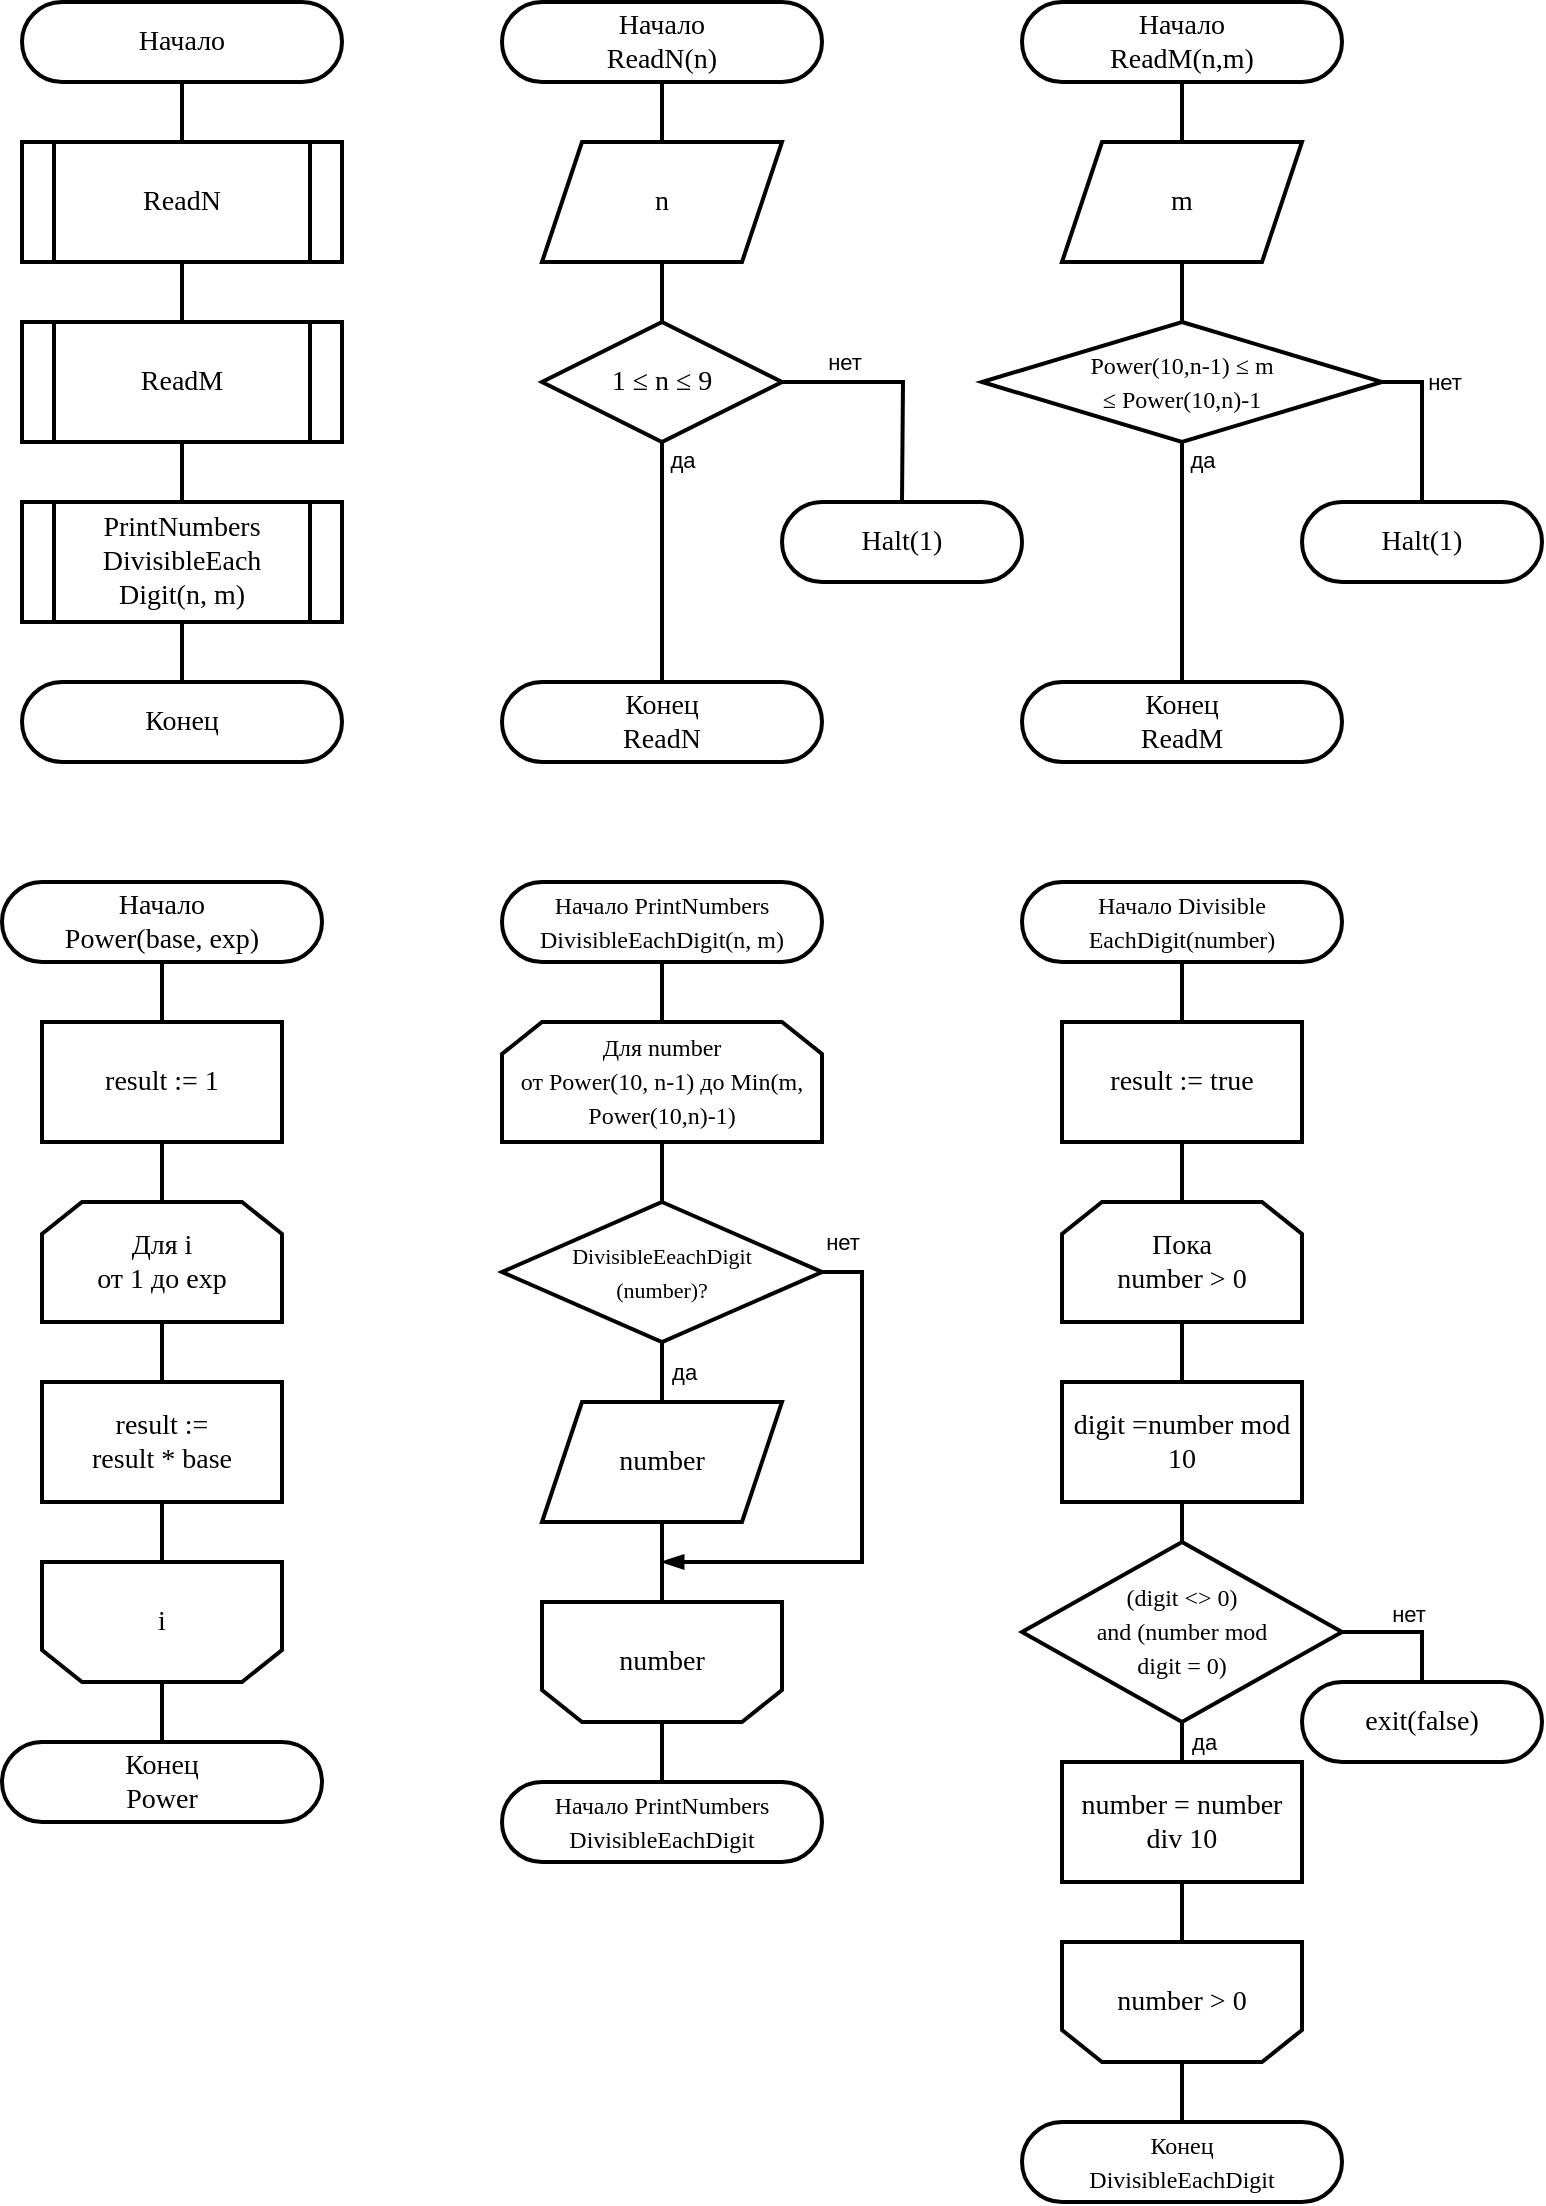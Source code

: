 <mxfile version="22.0.5" type="onedrive">
  <diagram name="Страница — 1" id="e3vdfogCyHNRW3Y8wr0f">
    <mxGraphModel grid="1" page="1" gridSize="10" guides="1" tooltips="1" connect="1" arrows="1" fold="1" pageScale="1" pageWidth="827" pageHeight="1169" math="0" shadow="0">
      <root>
        <mxCell id="0" />
        <mxCell id="1" parent="0" />
        <mxCell id="vNzNpvLKVJQU--noQ7Qk-22" value="" style="edgeStyle=orthogonalEdgeStyle;shape=connector;rounded=0;orthogonalLoop=1;jettySize=auto;html=1;labelBackgroundColor=default;strokeColor=default;strokeWidth=2;align=center;verticalAlign=middle;fontFamily=Helvetica;fontSize=11;fontColor=default;endArrow=none;endFill=0;" edge="1" parent="1" source="vNzNpvLKVJQU--noQ7Qk-1" target="vNzNpvLKVJQU--noQ7Qk-4">
          <mxGeometry relative="1" as="geometry" />
        </mxCell>
        <mxCell id="vNzNpvLKVJQU--noQ7Qk-1" value="Начало" style="rounded=1;whiteSpace=wrap;html=1;arcSize=50;absoluteArcSize=0;strokeWidth=2;fontSize=14;fontFamily=Verdana;" vertex="1" parent="1">
          <mxGeometry x="40" y="40" width="160" height="40" as="geometry" />
        </mxCell>
        <mxCell id="vNzNpvLKVJQU--noQ7Qk-2" value="Конец" style="rounded=1;whiteSpace=wrap;html=1;arcSize=50;absoluteArcSize=0;strokeWidth=2;fontSize=14;fontFamily=Verdana;" vertex="1" parent="1">
          <mxGeometry x="40" y="380" width="160" height="40" as="geometry" />
        </mxCell>
        <mxCell id="vNzNpvLKVJQU--noQ7Qk-23" value="" style="edgeStyle=orthogonalEdgeStyle;shape=connector;rounded=0;orthogonalLoop=1;jettySize=auto;html=1;labelBackgroundColor=default;strokeColor=default;strokeWidth=2;align=center;verticalAlign=middle;fontFamily=Helvetica;fontSize=11;fontColor=default;endArrow=none;endFill=0;" edge="1" parent="1" source="vNzNpvLKVJQU--noQ7Qk-4" target="vNzNpvLKVJQU--noQ7Qk-5">
          <mxGeometry relative="1" as="geometry" />
        </mxCell>
        <mxCell id="vNzNpvLKVJQU--noQ7Qk-4" value="ReadN" style="shape=process;whiteSpace=wrap;html=1;backgroundOutline=1;strokeWidth=2;fontSize=14;fontFamily=Verdana;" vertex="1" parent="1">
          <mxGeometry x="40" y="110" width="160" height="60" as="geometry" />
        </mxCell>
        <mxCell id="vNzNpvLKVJQU--noQ7Qk-24" value="" style="edgeStyle=orthogonalEdgeStyle;shape=connector;rounded=0;orthogonalLoop=1;jettySize=auto;html=1;labelBackgroundColor=default;strokeColor=default;strokeWidth=2;align=center;verticalAlign=middle;fontFamily=Helvetica;fontSize=11;fontColor=default;endArrow=none;endFill=0;" edge="1" parent="1" source="vNzNpvLKVJQU--noQ7Qk-5" target="vNzNpvLKVJQU--noQ7Qk-21">
          <mxGeometry relative="1" as="geometry" />
        </mxCell>
        <mxCell id="vNzNpvLKVJQU--noQ7Qk-5" value="ReadM" style="shape=process;whiteSpace=wrap;html=1;backgroundOutline=1;strokeWidth=2;fontSize=14;fontFamily=Verdana;" vertex="1" parent="1">
          <mxGeometry x="40" y="200" width="160" height="60" as="geometry" />
        </mxCell>
        <mxCell id="vNzNpvLKVJQU--noQ7Qk-16" value="" style="edgeStyle=orthogonalEdgeStyle;shape=connector;rounded=0;orthogonalLoop=1;jettySize=auto;html=1;labelBackgroundColor=default;strokeColor=default;strokeWidth=2;align=center;verticalAlign=middle;fontFamily=Helvetica;fontSize=11;fontColor=default;endArrow=none;endFill=0;" edge="1" parent="1" source="vNzNpvLKVJQU--noQ7Qk-6" target="vNzNpvLKVJQU--noQ7Qk-8">
          <mxGeometry relative="1" as="geometry" />
        </mxCell>
        <mxCell id="vNzNpvLKVJQU--noQ7Qk-6" value="Начало&lt;br&gt;Power(base, exp)" style="rounded=1;whiteSpace=wrap;html=1;arcSize=50;absoluteArcSize=0;strokeWidth=2;fontSize=14;fontFamily=Verdana;" vertex="1" parent="1">
          <mxGeometry x="30" y="480" width="160" height="40" as="geometry" />
        </mxCell>
        <mxCell id="vNzNpvLKVJQU--noQ7Qk-7" value="Конец&lt;br&gt;Power" style="rounded=1;whiteSpace=wrap;html=1;arcSize=50;absoluteArcSize=0;strokeWidth=2;fontSize=14;fontFamily=Verdana;" vertex="1" parent="1">
          <mxGeometry x="30" y="910" width="160" height="40" as="geometry" />
        </mxCell>
        <mxCell id="vNzNpvLKVJQU--noQ7Qk-17" value="" style="edgeStyle=orthogonalEdgeStyle;shape=connector;rounded=0;orthogonalLoop=1;jettySize=auto;html=1;labelBackgroundColor=default;strokeColor=default;strokeWidth=2;align=center;verticalAlign=middle;fontFamily=Helvetica;fontSize=11;fontColor=default;endArrow=none;endFill=0;" edge="1" parent="1" source="vNzNpvLKVJQU--noQ7Qk-8" target="vNzNpvLKVJQU--noQ7Qk-9">
          <mxGeometry relative="1" as="geometry" />
        </mxCell>
        <mxCell id="vNzNpvLKVJQU--noQ7Qk-8" value="result := 1" style="rounded=0;whiteSpace=wrap;html=1;strokeWidth=2;fontSize=14;fontFamily=Verdana;" vertex="1" parent="1">
          <mxGeometry x="50" y="550" width="120" height="60" as="geometry" />
        </mxCell>
        <mxCell id="vNzNpvLKVJQU--noQ7Qk-18" value="" style="edgeStyle=orthogonalEdgeStyle;shape=connector;rounded=0;orthogonalLoop=1;jettySize=auto;html=1;labelBackgroundColor=default;strokeColor=default;strokeWidth=2;align=center;verticalAlign=middle;fontFamily=Helvetica;fontSize=11;fontColor=default;endArrow=none;endFill=0;" edge="1" parent="1" source="vNzNpvLKVJQU--noQ7Qk-9" target="vNzNpvLKVJQU--noQ7Qk-10">
          <mxGeometry relative="1" as="geometry" />
        </mxCell>
        <mxCell id="vNzNpvLKVJQU--noQ7Qk-9" value="Для i&lt;br&gt;от 1 до exp" style="shape=loopLimit;whiteSpace=wrap;html=1;strokeWidth=2;fontSize=14;fontFamily=Verdana;" vertex="1" parent="1">
          <mxGeometry x="50" y="640" width="120" height="60" as="geometry" />
        </mxCell>
        <mxCell id="vNzNpvLKVJQU--noQ7Qk-19" value="" style="edgeStyle=orthogonalEdgeStyle;shape=connector;rounded=0;orthogonalLoop=1;jettySize=auto;html=1;labelBackgroundColor=default;strokeColor=default;strokeWidth=2;align=center;verticalAlign=middle;fontFamily=Helvetica;fontSize=11;fontColor=default;endArrow=none;endFill=0;" edge="1" parent="1" source="vNzNpvLKVJQU--noQ7Qk-10" target="vNzNpvLKVJQU--noQ7Qk-11">
          <mxGeometry relative="1" as="geometry" />
        </mxCell>
        <mxCell id="vNzNpvLKVJQU--noQ7Qk-10" value="result :=&lt;br&gt;result * base" style="rounded=0;whiteSpace=wrap;html=1;strokeWidth=2;fontSize=14;fontFamily=Verdana;" vertex="1" parent="1">
          <mxGeometry x="50" y="730" width="120" height="60" as="geometry" />
        </mxCell>
        <mxCell id="vNzNpvLKVJQU--noQ7Qk-20" value="" style="edgeStyle=orthogonalEdgeStyle;shape=connector;rounded=0;orthogonalLoop=1;jettySize=auto;html=1;labelBackgroundColor=default;strokeColor=default;strokeWidth=2;align=center;verticalAlign=middle;fontFamily=Helvetica;fontSize=11;fontColor=default;endArrow=none;endFill=0;" edge="1" parent="1" source="vNzNpvLKVJQU--noQ7Qk-11" target="vNzNpvLKVJQU--noQ7Qk-7">
          <mxGeometry relative="1" as="geometry" />
        </mxCell>
        <mxCell id="vNzNpvLKVJQU--noQ7Qk-11" value="i" style="shape=loopLimit;whiteSpace=wrap;html=1;strokeWidth=2;fontSize=14;fontFamily=Verdana;direction=west;" vertex="1" parent="1">
          <mxGeometry x="50" y="820" width="120" height="60" as="geometry" />
        </mxCell>
        <mxCell id="vNzNpvLKVJQU--noQ7Qk-25" value="" style="edgeStyle=orthogonalEdgeStyle;shape=connector;rounded=0;orthogonalLoop=1;jettySize=auto;html=1;labelBackgroundColor=default;strokeColor=default;strokeWidth=2;align=center;verticalAlign=middle;fontFamily=Helvetica;fontSize=11;fontColor=default;endArrow=none;endFill=0;" edge="1" parent="1" source="vNzNpvLKVJQU--noQ7Qk-21" target="vNzNpvLKVJQU--noQ7Qk-2">
          <mxGeometry relative="1" as="geometry" />
        </mxCell>
        <mxCell id="vNzNpvLKVJQU--noQ7Qk-21" value="PrintNumbers&lt;br&gt;DivisibleEach&lt;br&gt;Digit(n, m)" style="shape=process;whiteSpace=wrap;html=1;backgroundOutline=1;strokeWidth=2;fontSize=14;fontFamily=Verdana;fontColor=default;" vertex="1" parent="1">
          <mxGeometry x="40" y="290" width="160" height="60" as="geometry" />
        </mxCell>
        <mxCell id="vNzNpvLKVJQU--noQ7Qk-31" value="" style="edgeStyle=orthogonalEdgeStyle;shape=connector;rounded=0;orthogonalLoop=1;jettySize=auto;html=1;labelBackgroundColor=default;strokeColor=default;strokeWidth=2;align=center;verticalAlign=middle;fontFamily=Helvetica;fontSize=11;fontColor=default;endArrow=none;endFill=0;" edge="1" parent="1" source="vNzNpvLKVJQU--noQ7Qk-26" target="vNzNpvLKVJQU--noQ7Qk-28">
          <mxGeometry relative="1" as="geometry" />
        </mxCell>
        <mxCell id="vNzNpvLKVJQU--noQ7Qk-26" value="Начало&lt;br&gt;ReadN(n)" style="rounded=1;whiteSpace=wrap;html=1;arcSize=50;absoluteArcSize=0;strokeWidth=2;fontSize=14;fontFamily=Verdana;" vertex="1" parent="1">
          <mxGeometry x="280" y="40" width="160" height="40" as="geometry" />
        </mxCell>
        <mxCell id="vNzNpvLKVJQU--noQ7Qk-27" value="Конец&lt;br&gt;ReadN" style="rounded=1;whiteSpace=wrap;html=1;arcSize=50;absoluteArcSize=0;strokeWidth=2;fontSize=14;fontFamily=Verdana;" vertex="1" parent="1">
          <mxGeometry x="280" y="380" width="160" height="40" as="geometry" />
        </mxCell>
        <mxCell id="vNzNpvLKVJQU--noQ7Qk-32" value="" style="edgeStyle=orthogonalEdgeStyle;shape=connector;rounded=0;orthogonalLoop=1;jettySize=auto;html=1;labelBackgroundColor=default;strokeColor=default;strokeWidth=2;align=center;verticalAlign=middle;fontFamily=Helvetica;fontSize=11;fontColor=default;endArrow=none;endFill=0;" edge="1" parent="1" source="vNzNpvLKVJQU--noQ7Qk-28" target="vNzNpvLKVJQU--noQ7Qk-29">
          <mxGeometry relative="1" as="geometry" />
        </mxCell>
        <mxCell id="vNzNpvLKVJQU--noQ7Qk-28" value="n" style="shape=parallelogram;perimeter=parallelogramPerimeter;whiteSpace=wrap;html=1;fixedSize=1;strokeWidth=2;fontSize=14;fontFamily=Verdana;fontColor=default;" vertex="1" parent="1">
          <mxGeometry x="300" y="110" width="120" height="60" as="geometry" />
        </mxCell>
        <mxCell id="vNzNpvLKVJQU--noQ7Qk-35" value="нет" style="edgeStyle=orthogonalEdgeStyle;shape=connector;rounded=0;orthogonalLoop=1;jettySize=auto;html=1;exitX=1;exitY=0.5;exitDx=0;exitDy=0;exitPerimeter=0;entryX=0.5;entryY=0;entryDx=0;entryDy=0;labelBackgroundColor=default;strokeColor=default;strokeWidth=2;align=center;verticalAlign=middle;fontFamily=Helvetica;fontSize=11;fontColor=default;endArrow=none;endFill=0;" edge="1" parent="1" source="vNzNpvLKVJQU--noQ7Qk-29">
          <mxGeometry x="-0.5" y="10" relative="1" as="geometry">
            <mxPoint x="480" y="290" as="targetPoint" />
            <mxPoint x="1" as="offset" />
          </mxGeometry>
        </mxCell>
        <mxCell id="vNzNpvLKVJQU--noQ7Qk-36" value="да" style="edgeStyle=orthogonalEdgeStyle;shape=connector;rounded=0;orthogonalLoop=1;jettySize=auto;html=1;exitX=0.5;exitY=1;exitDx=0;exitDy=0;exitPerimeter=0;entryX=0.5;entryY=0;entryDx=0;entryDy=0;labelBackgroundColor=default;strokeColor=default;strokeWidth=2;align=center;verticalAlign=middle;fontFamily=Helvetica;fontSize=11;fontColor=default;endArrow=none;endFill=0;" edge="1" parent="1" source="vNzNpvLKVJQU--noQ7Qk-29" target="vNzNpvLKVJQU--noQ7Qk-27">
          <mxGeometry x="-0.833" y="10" relative="1" as="geometry">
            <mxPoint y="-1" as="offset" />
          </mxGeometry>
        </mxCell>
        <mxCell id="vNzNpvLKVJQU--noQ7Qk-29" value="1&amp;nbsp;≤&amp;nbsp;n&amp;nbsp;≤&amp;nbsp;9" style="strokeWidth=2;fontSize=14;fontFamily=Verdana;html=1;shape=mxgraph.flowchart.decision;whiteSpace=wrap;fontColor=default;" vertex="1" parent="1">
          <mxGeometry x="300" y="200" width="120" height="60" as="geometry" />
        </mxCell>
        <mxCell id="vNzNpvLKVJQU--noQ7Qk-30" value="Halt(1)" style="rounded=1;whiteSpace=wrap;html=1;arcSize=50;absoluteArcSize=0;strokeWidth=2;fontSize=14;fontFamily=Verdana;fontColor=default;" vertex="1" parent="1">
          <mxGeometry x="420" y="290" width="120" height="40" as="geometry" />
        </mxCell>
        <mxCell id="vNzNpvLKVJQU--noQ7Qk-37" value="" style="edgeStyle=orthogonalEdgeStyle;shape=connector;rounded=0;orthogonalLoop=1;jettySize=auto;html=1;labelBackgroundColor=default;strokeColor=default;strokeWidth=2;align=center;verticalAlign=middle;fontFamily=Helvetica;fontSize=11;fontColor=default;endArrow=none;endFill=0;" edge="1" parent="1" source="vNzNpvLKVJQU--noQ7Qk-38" target="vNzNpvLKVJQU--noQ7Qk-41">
          <mxGeometry relative="1" as="geometry" />
        </mxCell>
        <mxCell id="vNzNpvLKVJQU--noQ7Qk-38" value="Начало&lt;br&gt;ReadM(n,m)" style="rounded=1;whiteSpace=wrap;html=1;arcSize=50;absoluteArcSize=0;strokeWidth=2;fontSize=14;fontFamily=Verdana;" vertex="1" parent="1">
          <mxGeometry x="540" y="40" width="160" height="40" as="geometry" />
        </mxCell>
        <mxCell id="vNzNpvLKVJQU--noQ7Qk-39" value="Конец&lt;br&gt;ReadM" style="rounded=1;whiteSpace=wrap;html=1;arcSize=50;absoluteArcSize=0;strokeWidth=2;fontSize=14;fontFamily=Verdana;" vertex="1" parent="1">
          <mxGeometry x="540" y="380" width="160" height="40" as="geometry" />
        </mxCell>
        <mxCell id="vNzNpvLKVJQU--noQ7Qk-40" value="" style="edgeStyle=orthogonalEdgeStyle;shape=connector;rounded=0;orthogonalLoop=1;jettySize=auto;html=1;labelBackgroundColor=default;strokeColor=default;strokeWidth=2;align=center;verticalAlign=middle;fontFamily=Helvetica;fontSize=11;fontColor=default;endArrow=none;endFill=0;" edge="1" parent="1" source="vNzNpvLKVJQU--noQ7Qk-41" target="vNzNpvLKVJQU--noQ7Qk-44">
          <mxGeometry relative="1" as="geometry" />
        </mxCell>
        <mxCell id="vNzNpvLKVJQU--noQ7Qk-41" value="m" style="shape=parallelogram;perimeter=parallelogramPerimeter;whiteSpace=wrap;html=1;fixedSize=1;strokeWidth=2;fontSize=14;fontFamily=Verdana;fontColor=default;" vertex="1" parent="1">
          <mxGeometry x="560" y="110" width="120" height="60" as="geometry" />
        </mxCell>
        <mxCell id="vNzNpvLKVJQU--noQ7Qk-42" value="нет" style="edgeStyle=orthogonalEdgeStyle;shape=connector;rounded=0;orthogonalLoop=1;jettySize=auto;html=1;exitX=1;exitY=0.5;exitDx=0;exitDy=0;exitPerimeter=0;entryX=0.5;entryY=0;entryDx=0;entryDy=0;labelBackgroundColor=default;strokeColor=default;strokeWidth=2;align=center;verticalAlign=middle;fontFamily=Helvetica;fontSize=11;fontColor=default;endArrow=none;endFill=0;" edge="1" parent="1" source="vNzNpvLKVJQU--noQ7Qk-44" target="vNzNpvLKVJQU--noQ7Qk-45">
          <mxGeometry x="-0.5" y="10" relative="1" as="geometry">
            <mxPoint x="1" as="offset" />
          </mxGeometry>
        </mxCell>
        <mxCell id="vNzNpvLKVJQU--noQ7Qk-43" value="да" style="edgeStyle=orthogonalEdgeStyle;shape=connector;rounded=0;orthogonalLoop=1;jettySize=auto;html=1;exitX=0.5;exitY=1;exitDx=0;exitDy=0;exitPerimeter=0;entryX=0.5;entryY=0;entryDx=0;entryDy=0;labelBackgroundColor=default;strokeColor=default;strokeWidth=2;align=center;verticalAlign=middle;fontFamily=Helvetica;fontSize=11;fontColor=default;endArrow=none;endFill=0;" edge="1" parent="1" source="vNzNpvLKVJQU--noQ7Qk-44" target="vNzNpvLKVJQU--noQ7Qk-39">
          <mxGeometry x="-0.833" y="10" relative="1" as="geometry">
            <mxPoint y="-1" as="offset" />
          </mxGeometry>
        </mxCell>
        <mxCell id="vNzNpvLKVJQU--noQ7Qk-44" value="&lt;font style=&quot;font-size: 12px;&quot;&gt;Power(10,n-1) ≤&amp;nbsp;m&lt;br&gt;≤&amp;nbsp;Power(10,n)-1&lt;/font&gt;" style="strokeWidth=2;fontSize=14;fontFamily=Verdana;html=1;shape=mxgraph.flowchart.decision;whiteSpace=wrap;fontColor=default;" vertex="1" parent="1">
          <mxGeometry x="520" y="200" width="200" height="60" as="geometry" />
        </mxCell>
        <mxCell id="vNzNpvLKVJQU--noQ7Qk-45" value="Halt(1)" style="rounded=1;whiteSpace=wrap;html=1;arcSize=50;absoluteArcSize=0;strokeWidth=2;fontSize=14;fontFamily=Verdana;fontColor=default;" vertex="1" parent="1">
          <mxGeometry x="680" y="290" width="120" height="40" as="geometry" />
        </mxCell>
        <mxCell id="vNzNpvLKVJQU--noQ7Qk-57" value="" style="edgeStyle=orthogonalEdgeStyle;shape=connector;rounded=0;orthogonalLoop=1;jettySize=auto;html=1;labelBackgroundColor=default;strokeColor=default;strokeWidth=2;align=center;verticalAlign=middle;fontFamily=Helvetica;fontSize=11;fontColor=default;endArrow=none;endFill=0;" edge="1" parent="1" source="vNzNpvLKVJQU--noQ7Qk-46" target="vNzNpvLKVJQU--noQ7Qk-48">
          <mxGeometry relative="1" as="geometry" />
        </mxCell>
        <mxCell id="vNzNpvLKVJQU--noQ7Qk-46" value="&lt;font style=&quot;font-size: 12px;&quot;&gt;Начало PrintNumbers DivisibleEachDigit(n, m)&lt;/font&gt;" style="rounded=1;whiteSpace=wrap;html=1;arcSize=50;absoluteArcSize=0;strokeWidth=2;fontSize=14;fontFamily=Verdana;" vertex="1" parent="1">
          <mxGeometry x="280" y="480" width="160" height="40" as="geometry" />
        </mxCell>
        <mxCell id="vNzNpvLKVJQU--noQ7Qk-47" value="&lt;font style=&quot;font-size: 12px;&quot;&gt;Начало PrintNumbers DivisibleEachDigit&lt;/font&gt;" style="rounded=1;whiteSpace=wrap;html=1;arcSize=50;absoluteArcSize=0;strokeWidth=2;fontSize=14;fontFamily=Verdana;" vertex="1" parent="1">
          <mxGeometry x="280" y="930" width="160" height="40" as="geometry" />
        </mxCell>
        <mxCell id="vNzNpvLKVJQU--noQ7Qk-58" value="" style="edgeStyle=orthogonalEdgeStyle;shape=connector;rounded=0;orthogonalLoop=1;jettySize=auto;html=1;labelBackgroundColor=default;strokeColor=default;strokeWidth=2;align=center;verticalAlign=middle;fontFamily=Helvetica;fontSize=11;fontColor=default;endArrow=none;endFill=0;" edge="1" parent="1" source="vNzNpvLKVJQU--noQ7Qk-48" target="vNzNpvLKVJQU--noQ7Qk-50">
          <mxGeometry relative="1" as="geometry" />
        </mxCell>
        <mxCell id="vNzNpvLKVJQU--noQ7Qk-48" value="&lt;font style=&quot;font-size: 12px;&quot;&gt;Для number&lt;br&gt;от Power(10, n-1) до Min(m, Power(10,n)-1)&lt;/font&gt;" style="shape=loopLimit;whiteSpace=wrap;html=1;strokeWidth=2;fontSize=14;fontFamily=Verdana;fontColor=default;" vertex="1" parent="1">
          <mxGeometry x="280" y="550" width="160" height="60" as="geometry" />
        </mxCell>
        <mxCell id="vNzNpvLKVJQU--noQ7Qk-61" value="" style="edgeStyle=orthogonalEdgeStyle;shape=connector;rounded=0;orthogonalLoop=1;jettySize=auto;html=1;labelBackgroundColor=default;strokeColor=default;strokeWidth=2;align=center;verticalAlign=middle;fontFamily=Helvetica;fontSize=11;fontColor=default;endArrow=none;endFill=0;" edge="1" parent="1" source="vNzNpvLKVJQU--noQ7Qk-49" target="vNzNpvLKVJQU--noQ7Qk-47">
          <mxGeometry relative="1" as="geometry" />
        </mxCell>
        <mxCell id="vNzNpvLKVJQU--noQ7Qk-49" value="number" style="shape=loopLimit;whiteSpace=wrap;html=1;strokeWidth=2;fontSize=14;fontFamily=Verdana;direction=west;fontColor=default;" vertex="1" parent="1">
          <mxGeometry x="300" y="840" width="120" height="60" as="geometry" />
        </mxCell>
        <mxCell id="vNzNpvLKVJQU--noQ7Qk-59" value="&amp;nbsp;да" style="edgeStyle=orthogonalEdgeStyle;shape=connector;rounded=0;orthogonalLoop=1;jettySize=auto;html=1;labelBackgroundColor=default;strokeColor=default;strokeWidth=2;align=left;verticalAlign=middle;fontFamily=Helvetica;fontSize=11;fontColor=default;endArrow=none;endFill=0;" edge="1" parent="1" source="vNzNpvLKVJQU--noQ7Qk-50" target="vNzNpvLKVJQU--noQ7Qk-51">
          <mxGeometry x="0.407" relative="1" as="geometry">
            <mxPoint as="offset" />
          </mxGeometry>
        </mxCell>
        <mxCell id="vNzNpvLKVJQU--noQ7Qk-62" value="нет" style="edgeStyle=orthogonalEdgeStyle;shape=connector;rounded=0;orthogonalLoop=1;jettySize=auto;html=1;exitX=1;exitY=0.5;exitDx=0;exitDy=0;exitPerimeter=0;labelBackgroundColor=default;strokeColor=default;strokeWidth=2;align=center;verticalAlign=middle;fontFamily=Helvetica;fontSize=11;fontColor=default;endArrow=blockThin;endFill=1;" edge="1" parent="1" source="vNzNpvLKVJQU--noQ7Qk-50">
          <mxGeometry x="-0.925" y="15" relative="1" as="geometry">
            <mxPoint x="360" y="820" as="targetPoint" />
            <Array as="points">
              <mxPoint x="460" y="675" />
              <mxPoint x="460" y="820" />
            </Array>
            <mxPoint as="offset" />
          </mxGeometry>
        </mxCell>
        <mxCell id="vNzNpvLKVJQU--noQ7Qk-50" value="&lt;font style=&quot;font-size: 11px;&quot;&gt;DivisibleEeachDigit&lt;br&gt;(number)?&lt;/font&gt;" style="strokeWidth=2;fontSize=14;fontFamily=Verdana;html=1;shape=mxgraph.flowchart.decision;whiteSpace=wrap;fontColor=default;" vertex="1" parent="1">
          <mxGeometry x="280" y="640" width="160" height="70" as="geometry" />
        </mxCell>
        <mxCell id="vNzNpvLKVJQU--noQ7Qk-60" value="" style="edgeStyle=orthogonalEdgeStyle;shape=connector;rounded=0;orthogonalLoop=1;jettySize=auto;html=1;labelBackgroundColor=default;strokeColor=default;strokeWidth=2;align=center;verticalAlign=middle;fontFamily=Helvetica;fontSize=11;fontColor=default;endArrow=none;endFill=0;" edge="1" parent="1" source="vNzNpvLKVJQU--noQ7Qk-51" target="vNzNpvLKVJQU--noQ7Qk-49">
          <mxGeometry relative="1" as="geometry" />
        </mxCell>
        <mxCell id="vNzNpvLKVJQU--noQ7Qk-51" value="number" style="shape=parallelogram;perimeter=parallelogramPerimeter;whiteSpace=wrap;html=1;fixedSize=1;strokeWidth=2;fontSize=14;fontFamily=Verdana;fontColor=default;" vertex="1" parent="1">
          <mxGeometry x="300" y="740" width="120" height="60" as="geometry" />
        </mxCell>
        <mxCell id="vNzNpvLKVJQU--noQ7Qk-68" value="" style="edgeStyle=orthogonalEdgeStyle;shape=connector;rounded=0;orthogonalLoop=1;jettySize=auto;html=1;labelBackgroundColor=default;strokeColor=default;strokeWidth=2;align=center;verticalAlign=middle;fontFamily=Helvetica;fontSize=11;fontColor=default;endArrow=none;endFill=0;" edge="1" parent="1" source="vNzNpvLKVJQU--noQ7Qk-52" target="vNzNpvLKVJQU--noQ7Qk-55">
          <mxGeometry relative="1" as="geometry" />
        </mxCell>
        <mxCell id="vNzNpvLKVJQU--noQ7Qk-52" value="&lt;font style=&quot;font-size: 12px;&quot;&gt;Начало Divisible EachDigit(number)&lt;/font&gt;" style="rounded=1;whiteSpace=wrap;html=1;arcSize=50;absoluteArcSize=0;strokeWidth=2;fontSize=14;fontFamily=Verdana;" vertex="1" parent="1">
          <mxGeometry x="540" y="480" width="160" height="40" as="geometry" />
        </mxCell>
        <mxCell id="vNzNpvLKVJQU--noQ7Qk-53" value="&lt;font style=&quot;font-size: 12px;&quot;&gt;Конец&lt;br&gt;DivisibleEachDigit&lt;/font&gt;" style="rounded=1;whiteSpace=wrap;html=1;arcSize=50;absoluteArcSize=0;strokeWidth=2;fontSize=14;fontFamily=Verdana;" vertex="1" parent="1">
          <mxGeometry x="540" y="1100" width="160" height="40" as="geometry" />
        </mxCell>
        <mxCell id="vNzNpvLKVJQU--noQ7Qk-70" value="" style="edgeStyle=orthogonalEdgeStyle;shape=connector;rounded=0;orthogonalLoop=1;jettySize=auto;html=1;labelBackgroundColor=default;strokeColor=default;strokeWidth=2;align=center;verticalAlign=middle;fontFamily=Helvetica;fontSize=11;fontColor=default;endArrow=none;endFill=0;" edge="1" parent="1" source="vNzNpvLKVJQU--noQ7Qk-54" target="vNzNpvLKVJQU--noQ7Qk-63">
          <mxGeometry relative="1" as="geometry" />
        </mxCell>
        <mxCell id="vNzNpvLKVJQU--noQ7Qk-54" value="Пока&lt;br&gt;number &amp;gt; 0" style="shape=loopLimit;whiteSpace=wrap;html=1;strokeWidth=2;fontSize=14;fontFamily=Verdana;fontColor=default;" vertex="1" parent="1">
          <mxGeometry x="560" y="640" width="120" height="60" as="geometry" />
        </mxCell>
        <mxCell id="vNzNpvLKVJQU--noQ7Qk-69" value="" style="edgeStyle=orthogonalEdgeStyle;shape=connector;rounded=0;orthogonalLoop=1;jettySize=auto;html=1;labelBackgroundColor=default;strokeColor=default;strokeWidth=2;align=center;verticalAlign=middle;fontFamily=Helvetica;fontSize=11;fontColor=default;endArrow=none;endFill=0;" edge="1" parent="1" source="vNzNpvLKVJQU--noQ7Qk-55" target="vNzNpvLKVJQU--noQ7Qk-54">
          <mxGeometry relative="1" as="geometry" />
        </mxCell>
        <mxCell id="vNzNpvLKVJQU--noQ7Qk-55" value="result := true" style="rounded=0;whiteSpace=wrap;html=1;strokeWidth=2;fontSize=14;fontFamily=Verdana;fontColor=default;" vertex="1" parent="1">
          <mxGeometry x="560" y="550" width="120" height="60" as="geometry" />
        </mxCell>
        <mxCell id="vNzNpvLKVJQU--noQ7Qk-74" value="" style="edgeStyle=orthogonalEdgeStyle;shape=connector;rounded=0;orthogonalLoop=1;jettySize=auto;html=1;labelBackgroundColor=default;strokeColor=default;strokeWidth=2;align=center;verticalAlign=middle;fontFamily=Helvetica;fontSize=11;fontColor=default;endArrow=none;endFill=0;" edge="1" parent="1" source="vNzNpvLKVJQU--noQ7Qk-56" target="vNzNpvLKVJQU--noQ7Qk-53">
          <mxGeometry relative="1" as="geometry" />
        </mxCell>
        <mxCell id="vNzNpvLKVJQU--noQ7Qk-56" value="number &amp;gt; 0" style="shape=loopLimit;whiteSpace=wrap;html=1;strokeWidth=2;fontSize=14;fontFamily=Verdana;direction=west;fontColor=default;" vertex="1" parent="1">
          <mxGeometry x="560" y="1010" width="120" height="60" as="geometry" />
        </mxCell>
        <mxCell id="vNzNpvLKVJQU--noQ7Qk-71" value="" style="edgeStyle=orthogonalEdgeStyle;shape=connector;rounded=0;orthogonalLoop=1;jettySize=auto;html=1;labelBackgroundColor=default;strokeColor=default;strokeWidth=2;align=center;verticalAlign=middle;fontFamily=Helvetica;fontSize=11;fontColor=default;endArrow=none;endFill=0;" edge="1" parent="1" source="vNzNpvLKVJQU--noQ7Qk-63" target="vNzNpvLKVJQU--noQ7Qk-65">
          <mxGeometry relative="1" as="geometry" />
        </mxCell>
        <mxCell id="vNzNpvLKVJQU--noQ7Qk-63" value="digit =number mod 10" style="rounded=0;whiteSpace=wrap;html=1;strokeWidth=2;fontSize=14;fontFamily=Verdana;fontColor=default;" vertex="1" parent="1">
          <mxGeometry x="560" y="730" width="120" height="60" as="geometry" />
        </mxCell>
        <mxCell id="vNzNpvLKVJQU--noQ7Qk-73" value="" style="edgeStyle=orthogonalEdgeStyle;shape=connector;rounded=0;orthogonalLoop=1;jettySize=auto;html=1;labelBackgroundColor=default;strokeColor=default;strokeWidth=2;align=center;verticalAlign=middle;fontFamily=Helvetica;fontSize=11;fontColor=default;endArrow=none;endFill=0;" edge="1" parent="1" source="vNzNpvLKVJQU--noQ7Qk-64" target="vNzNpvLKVJQU--noQ7Qk-56">
          <mxGeometry relative="1" as="geometry" />
        </mxCell>
        <mxCell id="vNzNpvLKVJQU--noQ7Qk-64" value="number = number div 10" style="rounded=0;whiteSpace=wrap;html=1;strokeWidth=2;fontSize=14;fontFamily=Verdana;fontColor=default;" vertex="1" parent="1">
          <mxGeometry x="560" y="920" width="120" height="60" as="geometry" />
        </mxCell>
        <mxCell id="vNzNpvLKVJQU--noQ7Qk-72" value="&amp;nbsp;да" style="edgeStyle=orthogonalEdgeStyle;shape=connector;rounded=0;orthogonalLoop=1;jettySize=auto;html=1;labelBackgroundColor=default;strokeColor=default;strokeWidth=2;align=left;verticalAlign=middle;fontFamily=Helvetica;fontSize=11;fontColor=default;endArrow=none;endFill=0;" edge="1" parent="1" source="vNzNpvLKVJQU--noQ7Qk-65" target="vNzNpvLKVJQU--noQ7Qk-64">
          <mxGeometry relative="1" as="geometry" />
        </mxCell>
        <mxCell id="vNzNpvLKVJQU--noQ7Qk-76" value="нет" style="edgeStyle=orthogonalEdgeStyle;shape=connector;rounded=0;orthogonalLoop=1;jettySize=auto;html=1;exitX=1;exitY=0.5;exitDx=0;exitDy=0;exitPerimeter=0;labelBackgroundColor=default;strokeColor=default;strokeWidth=2;align=center;verticalAlign=bottom;fontFamily=Helvetica;fontSize=11;fontColor=default;endArrow=none;endFill=0;" edge="1" parent="1" source="vNzNpvLKVJQU--noQ7Qk-65" target="vNzNpvLKVJQU--noQ7Qk-67">
          <mxGeometry relative="1" as="geometry" />
        </mxCell>
        <mxCell id="vNzNpvLKVJQU--noQ7Qk-65" value="&lt;font style=&quot;font-size: 12px;&quot;&gt;(digit &amp;lt;&amp;gt; 0)&lt;br&gt;and (number mod&lt;br&gt;digit = 0)&lt;/font&gt;" style="strokeWidth=2;fontSize=14;fontFamily=Verdana;html=1;shape=mxgraph.flowchart.decision;whiteSpace=wrap;fontColor=default;" vertex="1" parent="1">
          <mxGeometry x="540" y="810" width="160" height="90" as="geometry" />
        </mxCell>
        <mxCell id="vNzNpvLKVJQU--noQ7Qk-67" value="exit(false)" style="rounded=1;whiteSpace=wrap;html=1;arcSize=50;absoluteArcSize=0;strokeWidth=2;fontSize=14;fontFamily=Verdana;fontColor=default;" vertex="1" parent="1">
          <mxGeometry x="680" y="880" width="120" height="40" as="geometry" />
        </mxCell>
      </root>
    </mxGraphModel>
  </diagram>
</mxfile>
